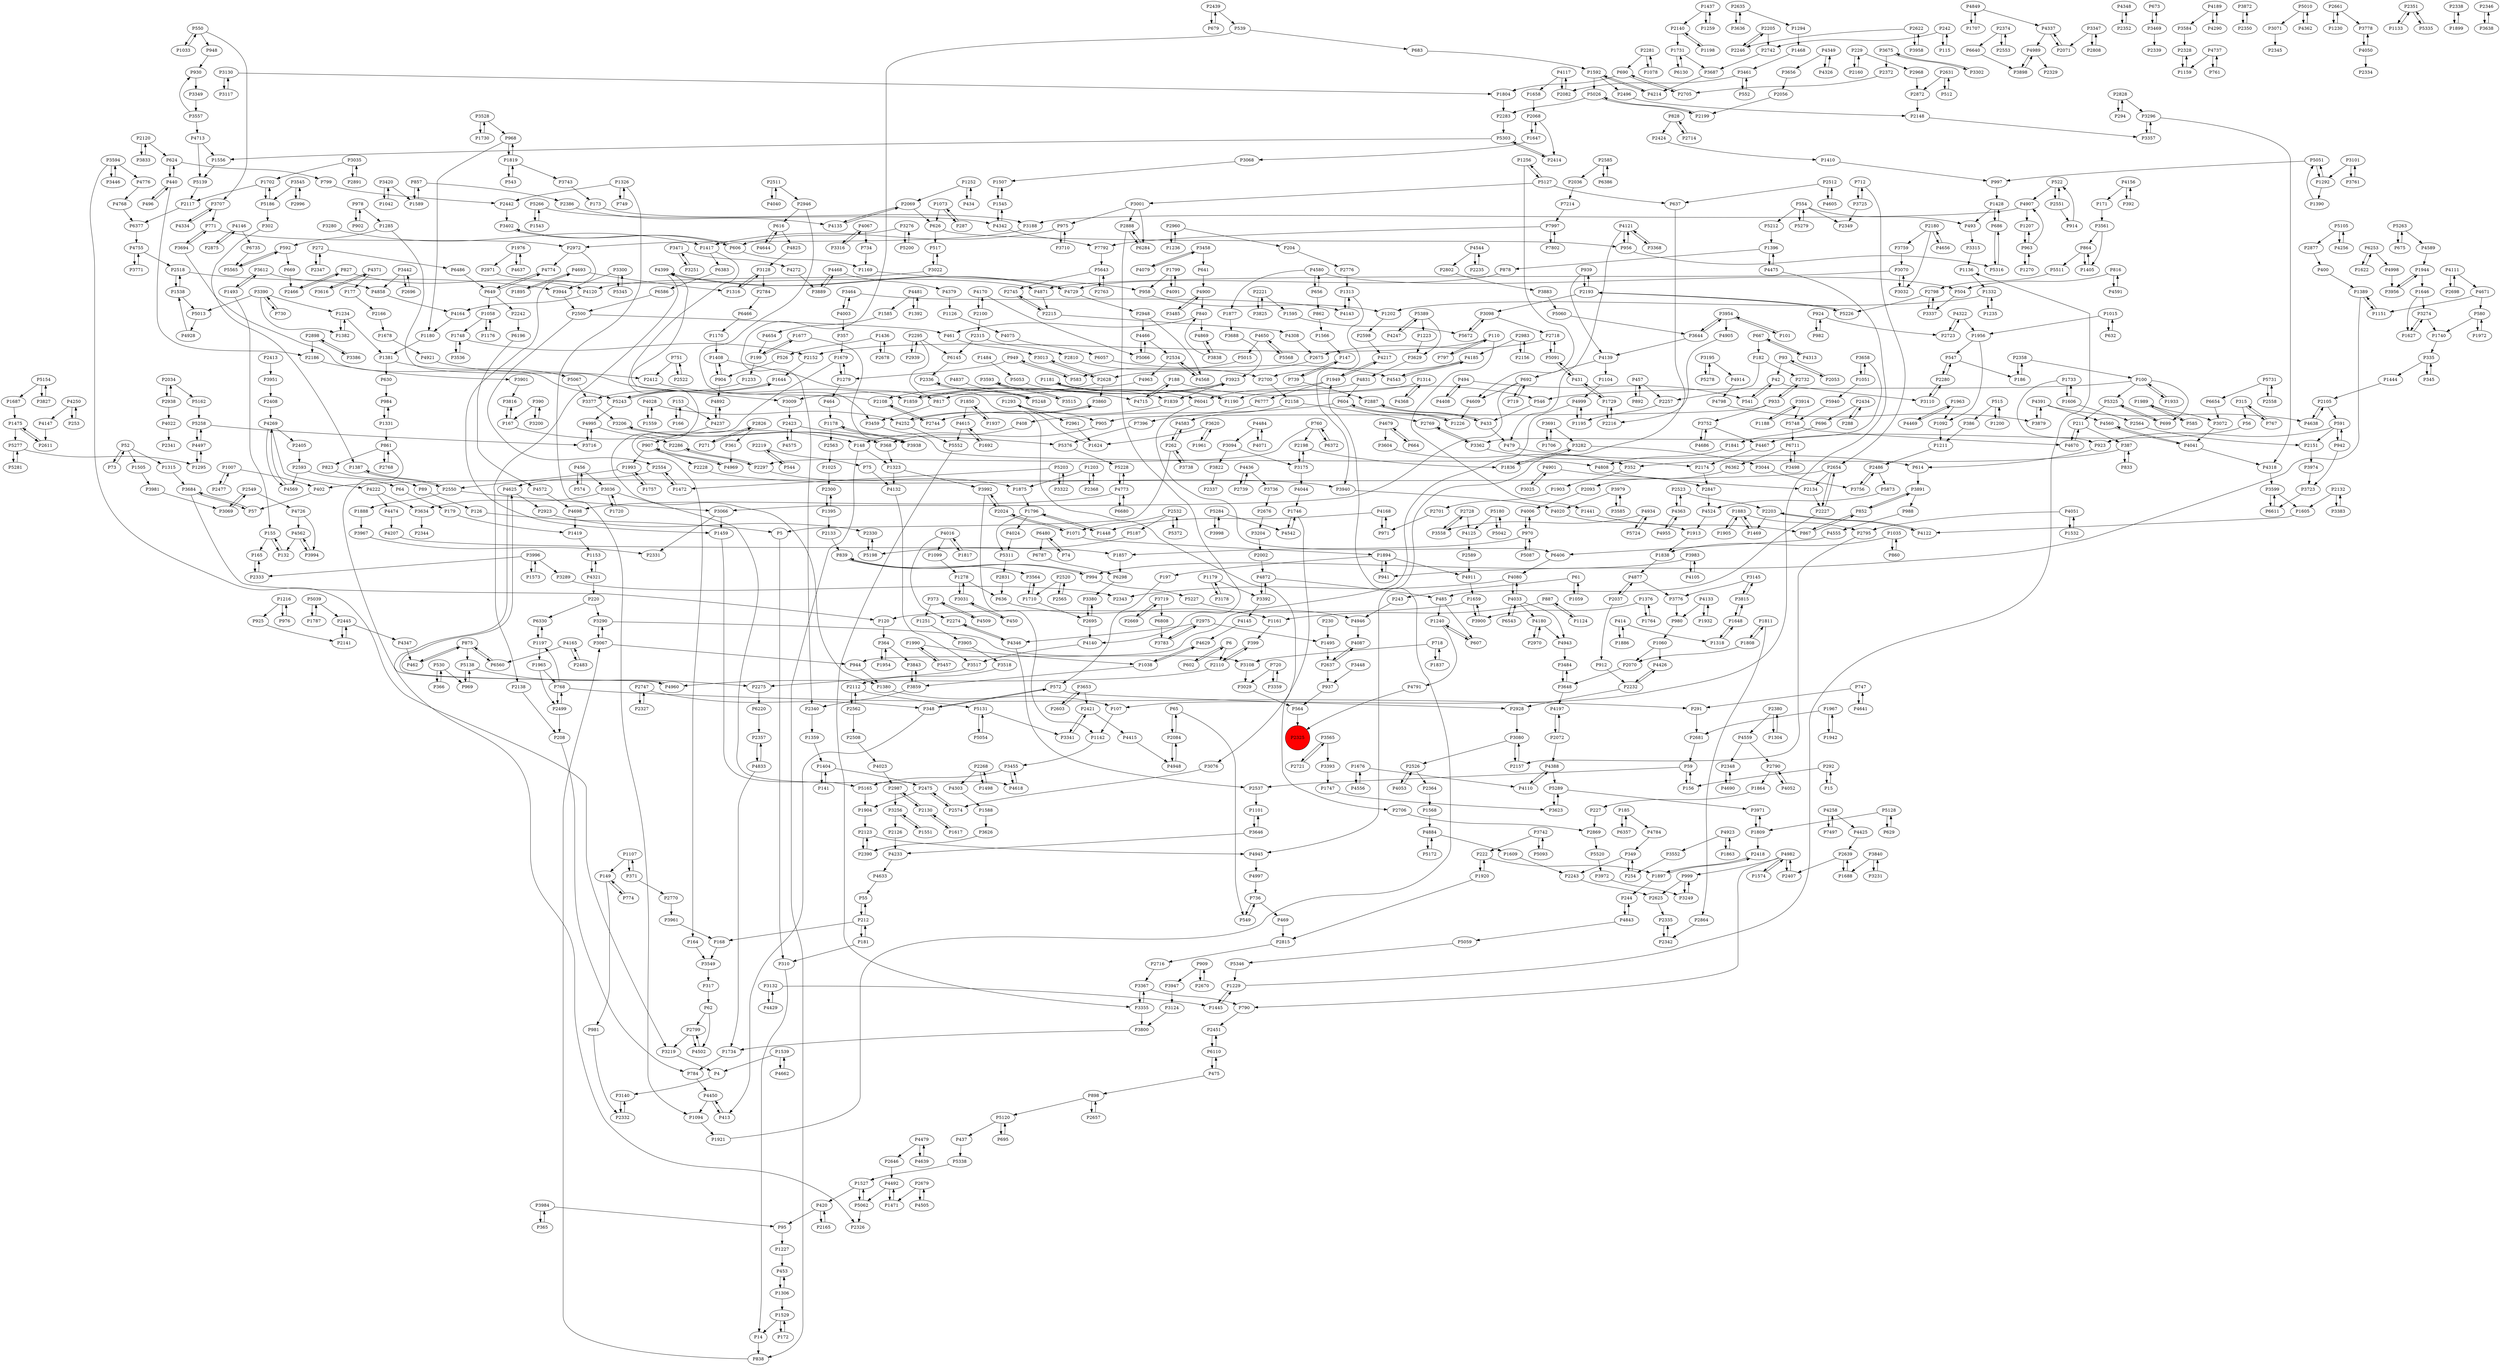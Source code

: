 digraph {
	P1428 -> P493
	P2442 -> P3402
	P4877 -> P2037
	P2072 -> P4197
	P2358 -> P100
	P1687 -> P1475
	P3761 -> P3101
	P1007 -> P2477
	P4067 -> P734
	P4143 -> P1313
	P3992 -> P2024
	P2961 -> P1624
	P2180 -> P4656
	P504 -> P3337
	P89 -> P126
	P3464 -> P4143
	P5568 -> P4650
	P3175 -> P2198
	P165 -> P2333
	P1007 -> P402
	P839 -> P994
	P4168 -> P971
	P1376 -> P1764
	P2523 -> P2203
	P4033 -> P4180
	P4197 -> P2072
	P2002 -> P4872
	P1252 -> P434
	P14 -> P838
	P768 -> P1197
	P399 -> P2110
	P4020 -> P1913
	P1436 -> P526
	P3974 -> P3723
	P2728 -> P4125
	P3648 -> P4197
	P4140 -> P3517
	P4871 -> P2215
	P2336 -> P5248
	P5062 -> P1527
	P3994 -> P4562
	P1059 -> P61
	P4544 -> P2802
	P4222 -> P4474
	P2108 -> P4399
	P3302 -> P3675
	P1894 -> P197
	P2295 -> P2939
	P335 -> P1444
	P2232 -> P2928
	P1993 -> P1757
	P3464 -> P4003
	P1731 -> P6130
	P2157 -> P3080
	P1809 -> P2418
	P420 -> P2165
	P5087 -> P970
	P1404 -> P141
	P4831 -> P604
	P4117 -> P1658
	P1278 -> P636
	P1897 -> P2418
	P898 -> P2657
	P6298 -> P3380
	P4872 -> P485
	P1877 -> P3688
	P2315 -> P6145
	P827 -> P2466
	P2423 -> P5376
	P2888 -> P6284
	P1605 -> P4122
	P4755 -> P3771
	P132 -> P155
	P1498 -> P2268
	P1841 -> P4808
	P3274 -> P1627
	P4349 -> P4326
	P768 -> P2499
	P686 -> P5316
	P1710 -> P2695
	P5131 -> P5054
	P4650 -> P5568
	P912 -> P2232
	P4997 -> P736
	P4052 -> P2790
	P4237 -> P907
	P4347 -> P462
	P1099 -> P1278
	P554 -> P5279
	P1622 -> P6253
	P1734 -> P784
	P1256 -> P4609
	P4849 -> P1707
	P220 -> P3290
	P4798 -> P3879
	P390 -> P167
	P857 -> P2386
	P149 -> P774
	P592 -> P669
	P100 -> P1933
	P626 -> P956
	P2565 -> P2520
	P2946 -> P3459
	P2268 -> P1498
	P2340 -> P1359
	P2280 -> P547
	P2598 -> P4217
	P3442 -> P4858
	P4474 -> P4207
	P1259 -> P1437
	P4943 -> P3484
	P272 -> P6486
	P4524 -> P1913
	P4726 -> P3994
	P5198 -> P2330
	P949 -> P583
	P2342 -> P2335
	P949 -> P1279
	P2739 -> P4436
	P2445 -> P2141
	P1316 -> P3128
	P630 -> P984
	P3455 -> P5165
	P4363 -> P2523
	P1857 -> P6298
	P904 -> P1408
	P3688 -> P3923
	P4492 -> P1471
	P1967 -> P2681
	P3251 -> P3471
	P574 -> P456
	P4946 -> P4087
	P4168 -> P1448
	P1659 -> P3900
	P1748 -> P2152
	P3938 -> P1178
	P4559 -> P2348
	P541 -> P42
	P387 -> P833
	P1197 -> P6330
	P2551 -> P522
	P4170 -> P2100
	P1234 -> P1382
	P302 -> P1387
	P930 -> P3349
	P15 -> P292
	P3984 -> P365
	P3124 -> P3800
	P4016 -> P2274
	P2123 -> P2390
	P469 -> P2815
	P1417 -> P1380
	P5066 -> P4466
	P3393 -> P1747
	P3593 -> P3515
	P6611 -> P3599
	P1382 -> P1234
	P6220 -> P2357
	P5059 -> P5346
	P924 -> P982
	P5552 -> P3355
	P2639 -> P1688
	P1405 -> P864
	P522 -> P4907
	P2549 -> P4726
	P771 -> P2972
	P1292 -> P1390
	P580 -> P1972
	P2424 -> P1410
	P288 -> P2434
	P712 -> P3725
	P390 -> P3200
	P7214 -> P7997
	P1107 -> P371
	P291 -> P2681
	P4388 -> P4110
	P3001 -> P6284
	P1617 -> P2130
	P4755 -> P2518
	P1094 -> P1921
	P2380 -> P4559
	P3044 -> P3756
	P887 -> P1161
	P4348 -> P2352
	P5105 -> P4256
	P3001 -> P2888
	P5015 -> P583
	P2611 -> P1475
	P1178 -> P2563
	P1448 -> P1796
	P4185 -> P2700
	P624 -> P440
	P3996 -> P1573
	P1796 -> P1448
	P2500 -> P2554
	P924 -> P2723
	P2747 -> P348
	P958 -> P1202
	P4572 -> P4698
	P5154 -> P3827
	P2105 -> P591
	P2888 -> P4140
	P366 -> P530
	P2875 -> P4146
	P153 -> P166
	P3359 -> P720
	P4436 -> P2739
	P4346 -> P2537
	P3710 -> P975
	P4945 -> P4997
	P4016 -> P1099
	P1895 -> P4693
	P909 -> P2670
	P2654 -> P2227
	P3035 -> P2891
	P1888 -> P3967
	P3069 -> P2549
	P695 -> P5120
	P673 -> P3469
	P4892 -> P4237
	P335 -> P345
	P7997 -> P7792
	P1073 -> P287
	P3833 -> P2120
	P2554 -> P4625
	P3594 -> P4776
	P6 -> P602
	P3471 -> P4272
	P3031 -> P450
	P1240 -> P4791
	P5731 -> P2558
	P2215 -> P4308
	P5 -> P310
	P607 -> P1240
	P4774 -> P649
	P3771 -> P4755
	P3840 -> P3231
	P2034 -> P2938
	P2718 -> P2675
	P4791 -> P2325
	P2130 -> P2987
	P2216 -> P1729
	P197 -> P572
	P1990 -> P1038
	P3256 -> P1551
	P414 -> P1886
	P2972 -> P1459
	P4122 -> P2203
	P4146 -> P2875
	P1949 -> P6041
	P7997 -> P7802
	P95 -> P1227
	P690 -> P1804
	P1252 -> P2069
	P3859 -> P2340
	P6383 -> P6586
	P4580 -> P1877
	P4391 -> P3879
	P3022 -> P517
	P2523 -> P4363
	P1949 -> P6777
	P2439 -> P679
	P1170 -> P1408
	P1035 -> P860
	P3653 -> P2421
	P364 -> P1954
	P3783 -> P2975
	P4877 -> P3776
	P3725 -> P712
	P892 -> P457
	P1595 -> P5672
	P2558 -> P5731
	P3752 -> P4467
	P2763 -> P5643
	P1176 -> P1058
	P968 -> P1180
	P402 -> P57
	P3420 -> P1589
	P1545 -> P4342
	P5172 -> P4884
	P1226 -> P604
	P4321 -> P220
	P683 -> P1592
	P1408 -> P904
	P4091 -> P1799
	P6480 -> P74
	P790 -> P2451
	P1313 -> P4143
	P3485 -> P4900
	P2744 -> P2108
	P1883 -> P1905
	P999 -> P2625
	P2698 -> P4111
	P526 -> P904
	P494 -> P4408
	P7396 -> P5376
	P3983 -> P994
	P3743 -> P173
	P2701 -> P971
	P2205 -> P2742
	P5289 -> P3971
	P3838 -> P4869
	P4326 -> P4349
	P5200 -> P3276
	P6 -> P2110
	P970 -> P4006
	P546 -> P433
	P2174 -> P2847
	P878 -> P4729
	P211 -> P387
	P4170 -> P5066
	P692 -> P719
	P686 -> P1428
	P1624 -> P1293
	P948 -> P930
	P591 -> P942
	P4003 -> P357
	P6711 -> P3498
	P167 -> P3816
	P1313 -> P3940
	P3322 -> P5203
	P3827 -> P5154
	P1538 -> P5013
	P1169 -> P958
	P4322 -> P1956
	P220 -> P6330
	P5565 -> P592
	P2706 -> P2869
	P57 -> P3684
	P1408 -> P817
	P5165 -> P1904
	P1285 -> P3009
	P4468 -> P3889
	P2550 -> P3066
	P2716 -> P3367
	P4679 -> P3604
	P1592 -> P5026
	P110 -> P797
	P1799 -> P4091
	P5093 -> P3742
	P3561 -> P864
	P2414 -> P5303
	P4023 -> P2987
	P5180 -> P4125
	P3368 -> P4121
	P1976 -> P4637
	P433 -> P479
	P4051 -> P2795
	P2520 -> P1710
	P4121 -> P3368
	P4121 -> P956
	P3900 -> P1659
	P6480 -> P6787
	P440 -> P2186
	P547 -> P186
	P1331 -> P984
	P73 -> P52
	P5091 -> P431
	P3392 -> P4145
	P3128 -> P2784
	P4006 -> P970
	P4625 -> P2923
	P408 -> P368
	P3996 -> P3289
	P2407 -> P4982
	P550 -> P3707
	P3972 -> P3249
	P272 -> P2347
	P3623 -> P5289
	P4492 -> P5062
	P3280 -> P1417
	P365 -> P3984
	P1606 -> P1733
	P4075 -> P6057
	P3009 -> P2423
	P4189 -> P3584
	P3296 -> P3357
	P1903 -> P2701
	P4562 -> P132
	P4639 -> P4479
	P182 -> P2732
	P2180 -> P3759
	P3446 -> P3594
	P1417 -> P6383
	P3066 -> P2331
	P1035 -> P1838
	P4901 -> P3025
	P3872 -> P2350
	P42 -> P541
	P6377 -> P4755
	P720 -> P3029
	P4346 -> P2274
	P1306 -> P453
	P2126 -> P4233
	P4497 -> P5258
	P3565 -> P3393
	P2140 -> P1731
	P624 -> P799
	P3646 -> P1101
	P1161 -> P399
	P1507 -> P1545
	P6560 -> P875
	P4670 -> P211
	P2675 -> P2628
	P3859 -> P3843
	P4773 -> P5228
	P2165 -> P420
	P2315 -> P2810
	P262 -> P3738
	P1730 -> P3528
	P4469 -> P1963
	P1920 -> P222
	P2872 -> P2148
	P2562 -> P2508
	P6057 -> P4543
	P2357 -> P4833
	P861 -> P823
	P4969 -> P907
	P4467 -> P2174
	P530 -> P969
	P1648 -> P3815
	P2971 -> P4871
	P2728 -> P3558
	P1256 -> P5127
	P3905 -> P3518
	P3071 -> P2345
	P2328 -> P1159
	P816 -> P4591
	P368 -> P1323
	P5303 -> P1556
	P2585 -> P6386
	P2802 -> P3883
	P2696 -> P3442
	P6253 -> P1622
	P6680 -> P4773
	P2300 -> P1395
	P1702 -> P5186
	P1731 -> P3687
	P4436 -> P3736
	P1819 -> P3743
	P2327 -> P2747
	P939 -> P2193
	P387 -> P352
	P816 -> P504
	P1240 -> P607
	P3117 -> P3130
	P5042 -> P5180
	P4776 -> P4768
	P1747 -> P3623
	P616 -> P4644
	P4982 -> P999
	P3067 -> P944
	P3282 -> P1836
	P2603 -> P3653
	P4105 -> P3983
	P2654 -> P2134
	P3954 -> P101
	P5284 -> P4542
	P6372 -> P760
	P2297 -> P1875
	P937 -> P564
	P4825 -> P3128
	P4391 -> P4638
	P4999 -> P1195
	P3658 -> P3362
	P2295 -> P6145
	P3716 -> P4995
	P1954 -> P364
	P2134 -> P2227
	P3719 -> P6808
	P2799 -> P4502
	P530 -> P366
	P2512 -> P4605
	P4481 -> P1392
	P292 -> P15
	P988 -> P4555
	P3461 -> P552
	P1092 -> P1211
	P6777 -> P7396
	P1746 -> P4542
	P3646 -> P4233
	P2335 -> P2342
	P1179 -> P3392
	P2348 -> P4690
	P751 -> P2522
	P656 -> P862
	P3036 -> P1720
	P1389 -> P1151
	P3616 -> P4371
	P4041 -> P4560
	P1692 -> P4615
	P1678 -> P4921
	P4562 -> P3994
	P626 -> P517
	P2705 -> P690
	P1894 -> P941
	P4833 -> P1734
	P1961 -> P3620
	P739 -> P147
	P4989 -> P2329
	P42 -> P3110
	P1235 -> P1332
	P4923 -> P3552
	P4583 -> P262
	P440 -> P496
	P4125 -> P2589
	P1437 -> P2140
	P554 -> P493
	P2423 -> P4575
	P3951 -> P2408
	P4556 -> P1676
	P4120 -> P4164
	P5258 -> P4497
	P3545 -> P2996
	P1658 -> P2068
	P1606 -> P2564
	P1295 -> P4497
	P65 -> P549
	P3691 -> P1706
	P4773 -> P6680
	P1677 -> P199
	P1956 -> P1092
	P862 -> P1566
	P2227 -> P485
	P2549 -> P3069
	P461 -> P3013
	P364 -> P3843
	P3947 -> P3124
	P52 -> P1505
	P5748 -> P6711
	P861 -> P2768
	P74 -> P6480
	P3094 -> P3175
	P923 -> P614
	P2563 -> P1025
	P1956 -> P547
	P7792 -> P5643
	P4633 -> P55
	P4484 -> P4071
	P2628 -> P3860
	P4693 -> P1316
	P2635 -> P3636
	P4544 -> P2235
	P1609 -> P2243
	P5051 -> P997
	P2631 -> P512
	P52 -> P73
	P3110 -> P2280
	P3684 -> P120
	P2798 -> P3337
	P2661 -> P1230
	P2828 -> P294
	P3961 -> P168
	P1468 -> P3461
	P4080 -> P2343
	P413 -> P4450
	P349 -> P254
	P2975 -> P3783
	P1179 -> P3178
	P5511 -> P2798
	P3967 -> P2331
	P852 -> P867
	P994 -> P5227
	P1559 -> P4028
	P4342 -> P7792
	P4337 -> P4989
	P1875 -> P1796
	P3979 -> P3585
	P736 -> P549
	P3175 -> P4044
	P2486 -> P5873
	P4637 -> P1976
	P734 -> P1169
	P4713 -> P1556
	P3594 -> P3446
	P4568 -> P2534
	P244 -> P4843
	P5062 -> P2326
	P2158 -> P4583
	P2593 -> P64
	P4934 -> P3558
	P583 -> P949
	P3891 -> P988
	P1230 -> P2661
	P2776 -> P1313
	P1060 -> P4426
	P760 -> P2297
	P2574 -> P2475
	P4269 -> P4222
	P2037 -> P4877
	P774 -> P149
	P5091 -> P2718
	P515 -> P1200
	P5228 -> P4773
	P2295 -> P2706
	P907 -> P4969
	P904 -> P4892
	P5243 -> P4995
	P2898 -> P3386
	P2140 -> P1198
	P2622 -> P3958
	P4591 -> P816
	P3274 -> P1740
	P5281 -> P5277
	P2350 -> P3872
	P4033 -> P4080
	P1864 -> P227
	P2193 -> P3098
	P636 -> P1161
	P315 -> P56
	P5105 -> P2877
	P171 -> P3561
	P1837 -> P718
	P1472 -> P2554
	P4858 -> P4164
	P186 -> P2358
	P3707 -> P4334
	P1304 -> P2380
	P1107 -> P149
	P1285 -> P592
	P2593 -> P4569
	P4132 -> P3517
	P5277 -> P5281
	P2072 -> P4388
	P550 -> P948
	P5724 -> P4934
	P4609 -> P1226
	P2483 -> P4165
	P1445 -> P1229
	P2635 -> P1294
	P2589 -> P4911
	P981 -> P2332
	P4921 -> P2412
	P1197 -> P1965
	P3940 -> P4020
	P1236 -> P2960
	P4067 -> P3316
	P3080 -> P2157
	P4258 -> P4425
	P550 -> P1033
	P761 -> P4737
	P4955 -> P4363
	P147 -> P739
	P1202 -> P2598
	P1679 -> P1279
	P3752 -> P4686
	P4040 -> P2511
	P3032 -> P3070
	P3367 -> P3355
	P543 -> P1819
	P4050 -> P3778
	P6654 -> P3072
	P1920 -> P2815
	P2714 -> P828
	P164 -> P3549
	P3469 -> P2339
	P1729 -> P431
	P2987 -> P3256
	P4165 -> P6560
	P602 -> P6
	P1180 -> P1381
	P994 -> P839
	P3694 -> P5243
	P2421 -> P3341
	P93 -> P42
	P1894 -> P4911
	P400 -> P1389
	P1294 -> P1468
	P1437 -> P1259
	P3984 -> P95
	P2987 -> P2130
	P3914 -> P5748
	P3815 -> P1648
	P2268 -> P4303
	P1292 -> P5051
	P4041 -> P4318
	P2386 -> P4135
	P7497 -> P4258
	P1469 -> P1883
	P2500 -> P461
	P1058 -> P1748
	P817 -> P3459
	P3653 -> P2603
	P100 -> P5325
	P2372 -> P2705
	P1989 -> P3072
	P2132 -> P1605
	P1326 -> P749
	P4247 -> P5389
	P784 -> P4450
	P4928 -> P1538
	P3584 -> P2328
	P3822 -> P2337
	P1538 -> P2518
	P6253 -> P4998
	P3195 -> P4914
	P3066 -> P1459
	P2193 -> P939
	P2831 -> P636
	P1493 -> P155
	P1648 -> P1318
	P3128 -> P1316
	P522 -> P2551
	P3067 -> P3290
	P6466 -> P1170
	P1126 -> P4075
	P4111 -> P2698
	P2562 -> P2112
	P5026 -> P2283
	P3458 -> P4079
	P3290 -> P3067
	P2960 -> P1236
	P1293 -> P905
	P2198 -> P3175
	P2351 -> P1133
	P1441 -> P867
	P315 -> P767
	P153 -> P4237
	P1104 -> P4999
	P978 -> P902
	P1181 -> P1190
	P3377 -> P3206
	P3347 -> P2071
	P294 -> P2828
	P2405 -> P2593
	P3558 -> P2728
	P2024 -> P1071
	P1033 -> P550
	P2228 -> P3940
	P3956 -> P1944
	P4905 -> P2216
	P2297 -> P2286
	P999 -> P3249
	P2082 -> P4117
	P3687 -> P4214
	P2970 -> P4180
	P5051 -> P1292
	P4028 -> P4252
	P864 -> P1405
	P2877 -> P400
	P4784 -> P349
	P2864 -> P2342
	P1592 -> P2496
	P1323 -> P4132
	P494 -> P541
	P1592 -> P4214
	P3825 -> P2221
	P564 -> P2325
	P3742 -> P5093
	P5120 -> P695
	P6586 -> P2500
	P898 -> P5120
	P2625 -> P2335
	P4147 -> P2611
	P3098 -> P5672
	P287 -> P1073
	P2808 -> P3347
	P2768 -> P861
	P3518 -> P2112
	P3219 -> P4
	P1585 -> P4654
	P222 -> P1897
	P3901 -> P3816
	P4808 -> P2134
	P1811 -> P1808
	P4907 -> P3188
	P3675 -> P2372
	P2100 -> P2315
	P2670 -> P909
	P2723 -> P4322
	P5389 -> P3629
	P2242 -> P6196
	P3634 -> P2344
	P4022 -> P2341
	P614 -> P3891
	P4222 -> P3634
	P5139 -> P2117
	P3068 -> P1507
	P749 -> P1326
	P6130 -> P1731
	P6357 -> P185
	P2678 -> P1436
	P592 -> P5565
	P970 -> P1857
	P3206 -> P368
	P5010 -> P4362
	P1796 -> P5311
	P1151 -> P1389
	P3296 -> P4318
	P262 -> P4583
	P2024 -> P3992
	P2333 -> P165
	P4111 -> P4671
	P699 -> P5325
	P2068 -> P1647
	P3552 -> P254
	P3648 -> P3484
	P2374 -> P2553
	P222 -> P1920
	P1278 -> P3031
	P1404 -> P2475
	P2996 -> P3545
	P4901 -> P2847
	P120 -> P364
	P6711 -> P6362
	P4884 -> P5172
	P4982 -> P790
	P2695 -> P4140
	P606 -> P1169
	P2960 -> P204
	P3289 -> P2343
	P1944 -> P3956
	P6041 -> P6406
	P212 -> P55
	P4139 -> P692
	P4479 -> P4639
	P2637 -> P4087
	P4003 -> P3464
	P2520 -> P2565
	P115 -> P242
	P2518 -> P1538
	P56 -> P4467
	P3315 -> P1136
	P1543 -> P5266
	P166 -> P153
	P2110 -> P399
	P1181 -> P1839
	P2639 -> P2407
	P606 -> P3402
	P4156 -> P171
	P679 -> P2439
	P3390 -> P1382
	P4729 -> P2948
	P2795 -> P2157
	P4233 -> P4633
	P2550 -> P1387
	P3599 -> P6611
	P310 -> P14
	P747 -> P4641
	P204 -> P2776
	P2186 -> P3901
	P2938 -> P4022
	P1972 -> P580
	P1532 -> P4051
	P4146 -> P6735
	P969 -> P5138
	P2508 -> P4023
	P852 -> P3891
	P211 -> P4670
	P3101 -> P3761
	P5672 -> P3098
	P5940 -> P5748
	P4914 -> P4798
	P75 -> P4132
	P1190 -> P1181
	P5873 -> P4524
	P1211 -> P2486
	P4133 -> P1932
	P1921 -> P1949
	P168 -> P3549
	P2553 -> P2374
	P3188 -> P2972
	P1315 -> P3684
	P6196 -> P4572
	P2219 -> P544
	P667 -> P182
	P760 -> P2198
	P6110 -> P475
	P4837 -> P5248
	P2108 -> P2744
	P1203 -> P2368
	P3282 -> P3044
	P172 -> P1529
	P4575 -> P2423
	P3195 -> P5278
	P4481 -> P1585
	P4408 -> P494
	P1646 -> P3274
	P604 -> P1226
	P357 -> P1679
	P4502 -> P2799
	P3691 -> P3282
	P3620 -> P1624
	P3838 -> P840
	P840 -> P461
	P515 -> P386
	P3954 -> P4905
	P2486 -> P3756
	P1574 -> P4982
	P4053 -> P2526
	P1804 -> P2283
	P1234 -> P1381
	P5372 -> P2532
	P1746 -> P3076
	P2534 -> P4963
	P6110 -> P2451
	P2084 -> P65
	P4569 -> P4269
	P4729 -> P4399
	P52 -> P1315
	P5154 -> P1687
	P5289 -> P3623
	P2130 -> P1617
	P2522 -> P751
	P6330 -> P1197
	P2679 -> P4505
	P3362 -> P2769
	P253 -> P4250
	P3883 -> P5060
	P2056 -> P2199
	P6640 -> P3898
	P2227 -> P2654
	P2439 -> P539
	P3891 -> P852
	P3383 -> P2132
	P1937 -> P1850
	P199 -> P1677
	P1251 -> P3905
	P3564 -> P1710
	P875 -> P462
	P2221 -> P1595
	P4121 -> P479
	P1551 -> P3256
	P3022 -> P4120
	P1965 -> P768
	P1963 -> P4469
	P5060 -> P3644
	P414 -> P1318
	P3725 -> P2349
	P3981 -> P3069
	P1153 -> P4321
	P4995 -> P3716
	P4117 -> P2082
	P2123 -> P4945
	P126 -> P5
	P2120 -> P624
	P4256 -> P5105
	P2198 -> P1836
	P5243 -> P1644
	P914 -> P522
	P547 -> P2280
	P3130 -> P1804
	P179 -> P1419
	P984 -> P1331
	P864 -> P5511
	P4214 -> P1592
	P1227 -> P453
	P4960 -> P4625
	P1071 -> P1894
	P1707 -> P4849
	P1216 -> P925
	P4650 -> P5015
	P5520 -> P3972
	P110 -> P1441
	P907 -> P1993
	P3594 -> P3219
	P59 -> P2537
	P860 -> P1035
	P371 -> P2770
	P5026 -> P2199
	P2105 -> P4638
	P242 -> P2742
	P496 -> P440
	P2798 -> P5226
	P649 -> P2242
	P3923 -> P1839
	P907 -> P2228
	P909 -> P3947
	P3341 -> P2421
	P823 -> P89
	P2975 -> P1495
	P3013 -> P2628
	P4644 -> P616
	P101 -> P3954
	P5278 -> P3195
	P453 -> P1306
	P1396 -> P4475
	P2274 -> P4346
	P4625 -> P4960
	P2445 -> P4347
	P857 -> P1589
	P2975 -> P4346
	P3889 -> P4468
	P2769 -> P3362
	P5010 -> P3071
	P3778 -> P4050
	P3357 -> P3296
	P155 -> P165
	P1195 -> P4999
	P1527 -> P5062
	P4145 -> P4629
	P4638 -> P2105
	P1419 -> P1153
	P1740 -> P335
	P2110 -> P4960
	P1811 -> P2864
	P1573 -> P3996
	P3448 -> P937
	P2364 -> P1568
	P2408 -> P4269
	P3528 -> P1730
	P649 -> P1058
	P3515 -> P3593
	P2380 -> P1304
	P4831 -> P817
	P5316 -> P686
	P4024 -> P5311
	P4693 -> P1895
	P1676 -> P4110
	P4963 -> P2108
	P3355 -> P3367
	P2466 -> P827
	P4371 -> P177
	P768 -> P291
	P2071 -> P4337
	P1527 -> P420
	P902 -> P978
	P2412 -> P1859
	P2156 -> P2983
	P1932 -> P4133
	P667 -> P4313
	P3256 -> P2126
	P1025 -> P2300
	P4080 -> P4033
	P6735 -> P5565
	P4313 -> P667
	P1178 -> P3938
	P4362 -> P5010
	P5186 -> P302
	P3719 -> P2669
	P155 -> P132
	P554 -> P2349
	P2810 -> P2700
	P1886 -> P414
	P456 -> P574
	P3536 -> P1748
	P1566 -> P147
	P3025 -> P4901
	P6386 -> P2585
	P440 -> P624
	P1293 -> P2961
	P730 -> P3390
	P61 -> P243
	P1136 -> P1332
	P963 -> P4907
	P177 -> P2166
	P3612 -> P1493
	P475 -> P898
	P692 -> P4609
	P5389 -> P1223
	P230 -> P1495
	P956 -> P5316
	P4679 -> P664
	P2421 -> P4415
	P3108 -> P3029
	P4342 -> P1545
	P4318 -> P3599
	P3684 -> P57
	P3200 -> P390
	P371 -> P1107
	P1436 -> P2678
	P4872 -> P3392
	P4207 -> P1857
	P485 -> P607
	P2215 -> P2745
	P348 -> P572
	P2826 -> P361
	P3076 -> P2574
	P1207 -> P963
	P475 -> P6110
	P485 -> P1240
	P3979 -> P4020
	P3604 -> P352
	P939 -> P4139
	P3815 -> P3145
	P3498 -> P6711
	P3944 -> P2500
	P457 -> P892
	P6145 -> P2336
	P262 -> P5
	P942 -> P591
	P2646 -> P4492
	P4272 -> P3889
	P5277 -> P1295
	P1395 -> P2133
	P4686 -> P3752
	P760 -> P6372
	P1060 -> P2070
	P457 -> P2257
	P4399 -> P2138
	P2100 -> P4170
	P3145 -> P3776
	P1051 -> P5940
	P348 -> P413
	P1318 -> P1648
	P1229 -> P1445
	P2669 -> P3719
	P1133 -> P2351
	P1729 -> P2216
	P2518 -> P3944
	P188 -> P546
	P4258 -> P7497
	P3080 -> P2526
	P1799 -> P958
	P4164 -> P1180
	P3971 -> P1809
	P1229 -> P1136
	P3392 -> P4872
	P3362 -> P2174
	P4 -> P3140
	P1993 -> P2550
	P1038 -> P4629
	P2281 -> P1078
	P5131 -> P3341
	P2983 -> P4185
	P6543 -> P4033
	P1556 -> P5139
	P1381 -> P630
	P3204 -> P2002
	P3035 -> P1702
	P5279 -> P554
	P149 -> P981
	P2203 -> P4122
	P188 -> P4715
	P1787 -> P5039
	P2148 -> P3357
	P3029 -> P564
	P5138 -> P2275
	P1859 -> P3923
	P1159 -> P2328
	P933 -> P2732
	P2158 -> P2769
	P4900 -> P840
	P1904 -> P2123
	P4998 -> P3956
	P2887 -> P433
	P1326 -> P1094
	P2203 -> P1469
	P368 -> P3206
	P373 -> P1251
	P2676 -> P3204
	P3557 -> P4713
	P554 -> P5212
	P6406 -> P4080
	P2742 -> P3687
	P4589 -> P1944
	P5053 -> P4715
	P1390 -> P5051
	P1942 -> P1967
	P1539 -> P4
	P4016 -> P1817
	P4629 -> P1038
	P2280 -> P3110
	P199 -> P1233
	P5338 -> P1527
	P2496 -> P2148
	P2151 -> P3974
	P2537 -> P1101
	P944 -> P1380
	P59 -> P156
	P2554 -> P1472
	P4189 -> P4290
	P978 -> P1285
	P4250 -> P4147
	P4989 -> P3898
	P3675 -> P3302
	P3636 -> P2635
	P4071 -> P4484
	P1475 -> P2611
	P2221 -> P3825
	P3459 -> P4808
	P2084 -> P4948
	P3658 -> P1051
	P3471 -> P3251
	P1495 -> P2637
	P2117 -> P6377
	P3300 -> P5345
	P2948 -> P4466
	P2180 -> P3032
	P544 -> P2219
	P3742 -> P222
	P4907 -> P1207
	P5263 -> P4589
	P799 -> P2442
	P2132 -> P3383
	P3694 -> P771
	P3561 -> P1405
	P3072 -> P4041
	P254 -> P349
	P1216 -> P976
	P464 -> P1178
	P2138 -> P208
	P2983 -> P2156
	P4948 -> P2084
	P2972 -> P4774
	P2499 -> P208
	P433 -> P2887
	P6808 -> P3783
	P7802 -> P7997
	P3402 -> P606
	P2679 -> P1471
	P1808 -> P2070
	P1380 -> P107
	P1976 -> P2971
	P3276 -> P606
	P690 -> P2705
	P747 -> P291
	P982 -> P924
	P4466 -> P2534
	P1679 -> P164
	P1545 -> P1507
	P1314 -> P4368
	P1505 -> P3981
	P833 -> P387
	P1323 -> P3992
	P1270 -> P963
	P4671 -> P1151
	P373 -> P4509
	P4662 -> P1539
	P5263 -> P675
	P2112 -> P2562
	P1392 -> P4481
	P4505 -> P2679
	P4849 -> P4337
	P4133 -> P980
	P2526 -> P2364
	P3380 -> P2695
	P4560 -> P4041
	P1819 -> P543
	P1588 -> P3626
	P173 -> P3188
	P1071 -> P2024
	P2564 -> P2151
	P3140 -> P2332
	P3629 -> P4831
	P4843 -> P5059
	P4180 -> P2970
	P968 -> P1819
	P227 -> P2869
	P479 -> P614
	P4726 -> P4562
	P4250 -> P253
	P3355 -> P3800
	P3484 -> P3648
	P3094 -> P3822
	P2790 -> P1864
	P345 -> P335
	P1539 -> P4662
	P2347 -> P272
	P243 -> P4946
	P2275 -> P6220
	P3626 -> P2390
	P4450 -> P1094
	P1990 -> P5457
	P5203 -> P1472
	P1702 -> P2117
	P4363 -> P4955
	P2790 -> P4052
	P3347 -> P2808
	P980 -> P1060
	P5643 -> P2763
	P3455 -> P4618
	P976 -> P1216
	P4051 -> P1532
	P2654 -> P402
	P2770 -> P3961
	P3759 -> P3070
	P4269 -> P2405
	P637 -> P4945
	P4618 -> P3455
	P431 -> P5091
	P517 -> P3022
	P963 -> P1270
	P572 -> P2928
	P1389 -> P941
	P2585 -> P2036
	P1038 -> P3859
	P2160 -> P229
	P2338 -> P1899
	P3656 -> P2056
	P2257 -> P1195
	P4656 -> P2180
	P1078 -> P2281
	P875 -> P5138
	P1529 -> P14
	P4475 -> P1396
	P55 -> P212
	P3549 -> P317
	P718 -> P1837
	P3316 -> P4067
	P3840 -> P1688
	P93 -> P2053
	P3843 -> P3859
	P632 -> P1015
	P549 -> P736
	P2732 -> P933
	P456 -> P3036
	P181 -> P310
	P3031 -> P1278
	P3860 -> P4252
	P4615 -> P5552
	P591 -> P923
	P1863 -> P4923
	P2036 -> P7214
	P2451 -> P6110
	P5325 -> P699
	P1850 -> P4615
	P2037 -> P912
	P349 -> P2243
	P2346 -> P3638
	P3517 -> P2275
	P3036 -> P3634
	P5127 -> P637
	P4654 -> P199
	P3958 -> P2622
	P4033 -> P6543
	P580 -> P1740
	P975 -> P1417
	P181 -> P212
	P167 -> P148
	P3442 -> P2696
	P4426 -> P2232
	P828 -> P2424
	P2828 -> P3296
	P971 -> P4168
	P242 -> P115
	P4399 -> P4729
	P2141 -> P2445
	P2747 -> P2327
	P1676 -> P4556
	P2631 -> P2872
	P4773 -> P4698
	P2700 -> P2158
	P2243 -> P2625
	P4999 -> P944
	P5128 -> P1809
	P905 -> P148
	P4349 -> P3656
	P5376 -> P5228
	P3132 -> P1445
	P2477 -> P1007
	P970 -> P5087
	P1647 -> P3068
	P5039 -> P1787
	P493 -> P3315
	P5643 -> P2745
	P4237 -> P4892
	P3290 -> P3108
	P2928 -> P3080
	P1475 -> P5277
	P1200 -> P515
	P2695 -> P3380
	P4087 -> P2637
	P1410 -> P997
	P2070 -> P3648
	P2923 -> P2330
	P4371 -> P3616
	P2219 -> P75
	P3098 -> P2718
	P3249 -> P999
	P4690 -> P2348
	P3776 -> P980
	P712 -> P2654
	P229 -> P2968
	P3276 -> P5200
	P2681 -> P59
	P3620 -> P1961
	P827 -> P4120
	P696 -> P1841
	P5748 -> P4670
	P5266 -> P1543
	P2352 -> P4348
	P3914 -> P1188
	P4217 -> P1949
	P1493 -> P3612
	P5120 -> P437
	P431 -> P1729
	P5258 -> P3716
	P1897 -> P244
	P2499 -> P768
	P4737 -> P761
	P2532 -> P5372
	P4165 -> P2483
	P1706 -> P3691
	P1188 -> P3914
	P5203 -> P3322
	P875 -> P6560
	P6362 -> P2093
	P3723 -> P6611
	P3644 -> P3954
	P3738 -> P262
	P1808 -> P1811
	P5162 -> P5258
	P2390 -> P2123
	P6284 -> P2888
	P2511 -> P4040
	P62 -> P2799
	P3923 -> P1859
	P867 -> P852
	P736 -> P469
	P5180 -> P5042
	P4269 -> P4569
	P4475 -> P107
	P975 -> P3710
	P2968 -> P2872
	P5311 -> P2831
	P1883 -> P1469
	P3130 -> P3117
	P1042 -> P3420
	P3557 -> P930
	P1757 -> P1993
	P437 -> P5338
	P1644 -> P5243
	P5039 -> P2445
	P5226 -> P2193
	P1764 -> P1376
	P352 -> P1903
	P4641 -> P747
	P4698 -> P1419
	P2826 -> P271
	P3337 -> P2798
	P2799 -> P3219
	P1331 -> P861
	P4833 -> P2357
	P616 -> P4825
	P861 -> P2326
	P1332 -> P1235
	P5266 -> P4342
	P148 -> P838
	P4079 -> P3458
	P3593 -> P6041
	P718 -> P3108
	P1836 -> P3282
	P4995 -> P2286
	P3998 -> P5284
	P1905 -> P1883
	P1963 -> P1092
	P64 -> P179
	P767 -> P315
	P2628 -> P3013
	P1051 -> P3658
	P539 -> P2340
	P2948 -> P4568
	P4497 -> P1295
	P1381 -> P5067
	P185 -> P6357
	P4033 -> P4943
	P4466 -> P5066
	P1223 -> P3629
	P1933 -> P100
	P3800 -> P1734
	P1733 -> P923
	P2205 -> P2246
	P5067 -> P3377
	P3420 -> P1042
	P4715 -> P188
	P3458 -> P641
	P4843 -> P244
	P156 -> P59
	P2069 -> P626
	P2946 -> P616
	P2661 -> P3778
	P649 -> P4774
	P2622 -> P2246
	P4388 -> P5289
	P1627 -> P3274
	P3585 -> P3979
	P1332 -> P1202
	P1326 -> P2442
	P2898 -> P2186
	P5284 -> P3998
	P669 -> P2466
	P271 -> P2826
	P1688 -> P2639
	P4110 -> P4388
	P2120 -> P3833
	P1817 -> P4016
	P1428 -> P686
	P3036 -> P4618
	P840 -> P4869
	P4185 -> P4543
	P4605 -> P2512
	P1733 -> P1606
	P2413 -> P3951
	P1659 -> P120
	P3390 -> P1234
	P229 -> P2160
	P1965 -> P2499
	P4139 -> P1104
	P4391 -> P4560
	P3638 -> P2346
	P4303 -> P1588
	P2358 -> P186
	P4028 -> P1559
	P797 -> P110
	P62 -> P4502
	P3992 -> P1142
	P2332 -> P3140
	P1589 -> P857
	P3599 -> P1605
	P3612 -> P4858
	P771 -> P3694
	P392 -> P4156
	P2246 -> P2205
	P4135 -> P2069
	P1529 -> P172
	P1484 -> P5053
	P5325 -> P211
	P1459 -> P5165
	P462 -> P875
	P839 -> P3564
	P6486 -> P649
	P1819 -> P968
	P1396 -> P878
	P4252 -> P5552
	P4869 -> P3838
	P3132 -> P4429
	P1203 -> P1875
	P3386 -> P2898
	P100 -> P699
	P2532 -> P1071
	P552 -> P3461
	P512 -> P2631
	P3390 -> P5013
	P3816 -> P167
	P997 -> P1428
	P5127 -> P3001
	P107 -> P1142
	P2283 -> P5303
	P420 -> P95
	P572 -> P348
	P3954 -> P3644
	P1142 -> P3455
	P3367 -> P790
	P4290 -> P4189
	P208 -> P784
	P5187 -> P5198
	P4543 -> P4185
	P3001 -> P975
	P3736 -> P2676
	P2526 -> P4053
	P3390 -> P730
	P1058 -> P1176
	P4559 -> P2790
	P1314 -> P1190
	P4934 -> P5724
	P3879 -> P4391
	P838 -> P3067
	P292 -> P156
	P2351 -> P5335
	P5335 -> P2351
	P2330 -> P5198
	P963 -> P1207
	P4429 -> P3132
	P2637 -> P937
	P4180 -> P4943
	P2511 -> P2946
	P2199 -> P5026
	P3469 -> P673
	P2152 -> P1644
	P4050 -> P2334
	P4479 -> P2646
	P5346 -> P1229
	P100 -> P546
	P4334 -> P3707
	P1838 -> P4877
	P386 -> P1211
	P3545 -> P5186
	P65 -> P2084
	P2434 -> P696
	P4337 -> P2071
	P2939 -> P2295
	P2053 -> P93
	P4509 -> P373
	P4542 -> P1746
	P4415 -> P4948
	P434 -> P1252
	P5013 -> P4928
	P3145 -> P3815
	P5127 -> P1256
	P5212 -> P1396
	P110 -> P2152
	P148 -> P1323
	P1101 -> P3646
	P4911 -> P1659
	P3101 -> P1292
	P5389 -> P4247
	P4982 -> P1574
	P3565 -> P2721
	P2718 -> P5091
	P720 -> P3359
	P2368 -> P1203
	P2938 -> P2034
	P4580 -> P656
	P2475 -> P2574
	P629 -> P5128
	P4468 -> P4379
	P1015 -> P1956
	P61 -> P1059
	P2534 -> P4568
	P1748 -> P3536
	P1949 -> P4217
	P1677 -> P3938
	P4484 -> P3094
	P3528 -> P968
	P3178 -> P1179
	P361 -> P4969
	P1198 -> P2140
	P2166 -> P1678
	P2034 -> P5162
	P4982 -> P2407
	P4580 -> P504
	P1306 -> P1529
	P5303 -> P2414
	P5186 -> P1702
	P4768 -> P6377
	P4450 -> P413
	P3898 -> P4989
	P5457 -> P1990
	P2551 -> P914
	P2550 -> P1888
	P1387 -> P2550
	P3707 -> P771
	P1395 -> P2300
	P4322 -> P2723
	P2286 -> P2297
	P3983 -> P4105
	P656 -> P4580
	P751 -> P2412
	P4156 -> P392
	P1646 -> P1627
	P1710 -> P3564
	P942 -> P3723
	P4379 -> P1126
	P4252 -> P3860
	P2847 -> P4524
	P1359 -> P1404
	P2374 -> P6640
	P1279 -> P464
	P3756 -> P2486
	P692 -> P3066
	P4368 -> P1314
	P4900 -> P3485
	P5345 -> P3300
	P1883 -> P2795
	P1015 -> P632
	P212 -> P181
	P4615 -> P1692
	P2068 -> P2414
	P1899 -> P2338
	P3644 -> P4139
	P2232 -> P4426
	P539 -> P683
	P185 -> P4784
	P2069 -> P4135
	P1233 -> P3377
	P675 -> P5263
	P3349 -> P3557
	P4923 -> P1863
	P3996 -> P2333
	P2869 -> P5520
	P317 -> P62
	P2721 -> P3565
	P2657 -> P898
	P2475 -> P1904
	P3461 -> P2082
	P4425 -> P2639
	P1279 -> P1679
	P2418 -> P1897
	P4555 -> P6406
	P5227 -> P4946
	P182 -> P2257
	P2193 -> P5226
	P2784 -> P6466
	P887 -> P1124
	P739 -> P2887
	P4671 -> P580
	P2112 -> P5131
	P2093 -> P4006
	P1647 -> P2068
	P1568 -> P4884
	P3070 -> P3032
	P3231 -> P3840
	P1720 -> P3036
	P933 -> P905
	P2815 -> P2716
	P1839 -> P2744
	P1471 -> P4492
	P450 -> P3031
	P4321 -> P1153
	P6787 -> P6298
	P4044 -> P1746
	P719 -> P692
	P5128 -> P629
	P2434 -> P288
	P5248 -> P2336
	P925 -> P2141
	P828 -> P2714
	P2235 -> P4544
	P4713 -> P5139
	P1989 -> P585
	P2745 -> P2215
	P2512 -> P637
	P591 -> P2151
	P1850 -> P1937
	P3070 -> P4871
	P212 -> P168
	P5138 -> P969
	P4737 -> P1159
	P933 -> P3752
	P4884 -> P1609
	P2532 -> P5187
	P5054 -> P5131
	P956 -> P4121
	P2133 -> P839
	P604 -> P408
	P2891 -> P3035
	P1444 -> P2105
	P1809 -> P3971
	P1124 -> P887
	P664 -> P4679
	P641 -> P4900
	P585 -> P1989
	P1376 -> P3900
	P5731 -> P6654
	P2281 -> P690
	P1967 -> P1942
	P941 -> P1894
	P1073 -> P626
	P1944 -> P1646
	P1796 -> P4024
	P2628 -> P3009
	P4308 -> P2675
	P3300 -> P3944
	P1913 -> P1838
	P141 -> P1404
	P2325 [shape=circle]
	P2325 [style=filled]
	P2325 [fillcolor=red]
}